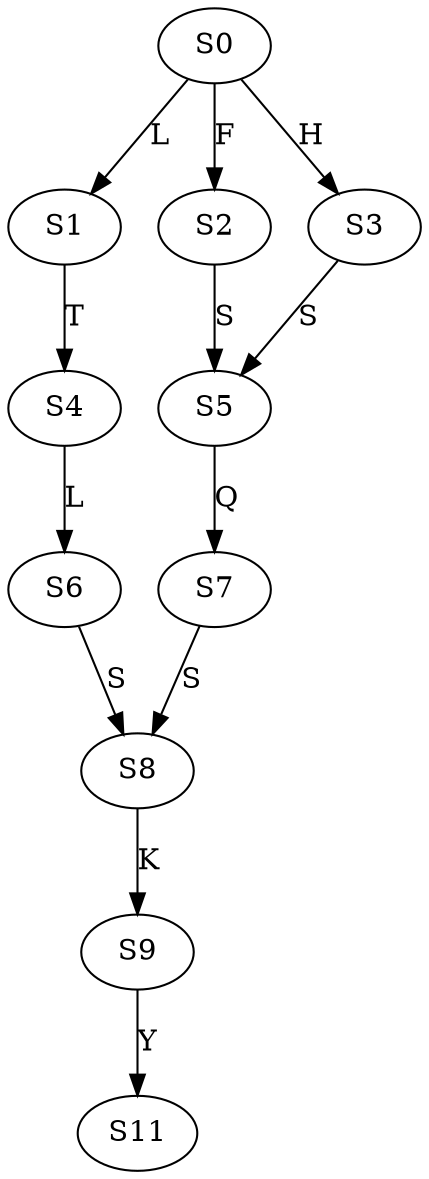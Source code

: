 strict digraph  {
	S0 -> S1 [ label = L ];
	S0 -> S2 [ label = F ];
	S0 -> S3 [ label = H ];
	S1 -> S4 [ label = T ];
	S2 -> S5 [ label = S ];
	S3 -> S5 [ label = S ];
	S4 -> S6 [ label = L ];
	S5 -> S7 [ label = Q ];
	S6 -> S8 [ label = S ];
	S7 -> S8 [ label = S ];
	S8 -> S9 [ label = K ];
	S9 -> S11 [ label = Y ];
}
